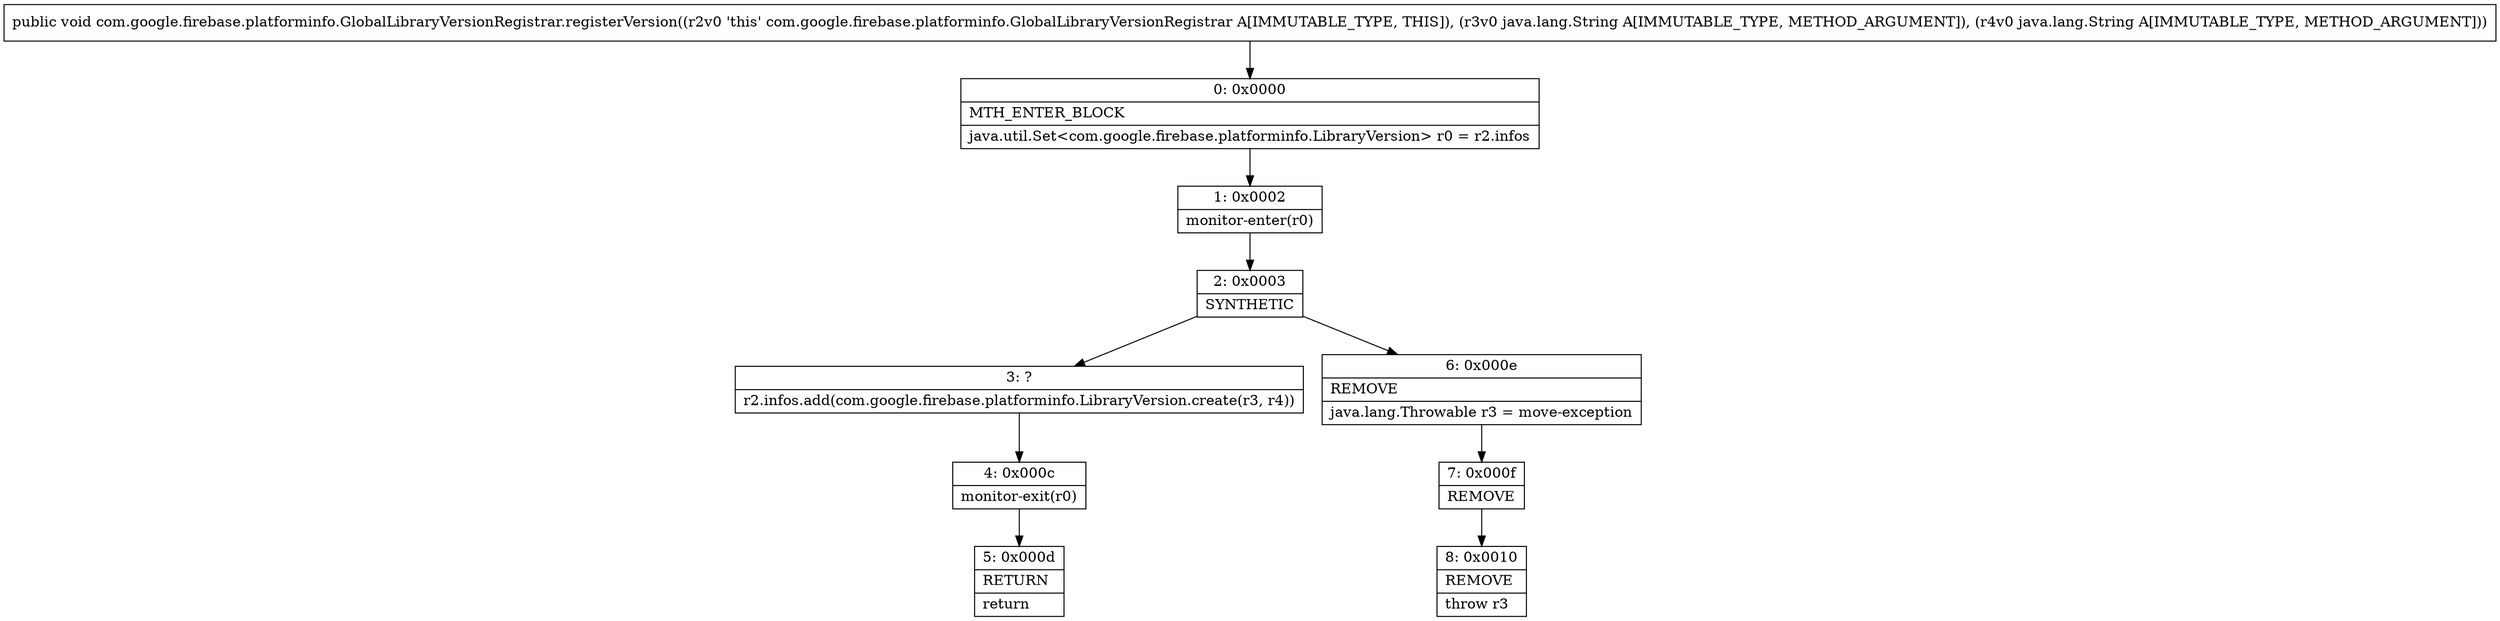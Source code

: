 digraph "CFG forcom.google.firebase.platforminfo.GlobalLibraryVersionRegistrar.registerVersion(Ljava\/lang\/String;Ljava\/lang\/String;)V" {
Node_0 [shape=record,label="{0\:\ 0x0000|MTH_ENTER_BLOCK\l|java.util.Set\<com.google.firebase.platforminfo.LibraryVersion\> r0 = r2.infos\l}"];
Node_1 [shape=record,label="{1\:\ 0x0002|monitor\-enter(r0)\l}"];
Node_2 [shape=record,label="{2\:\ 0x0003|SYNTHETIC\l}"];
Node_3 [shape=record,label="{3\:\ ?|r2.infos.add(com.google.firebase.platforminfo.LibraryVersion.create(r3, r4))\l}"];
Node_4 [shape=record,label="{4\:\ 0x000c|monitor\-exit(r0)\l}"];
Node_5 [shape=record,label="{5\:\ 0x000d|RETURN\l|return\l}"];
Node_6 [shape=record,label="{6\:\ 0x000e|REMOVE\l|java.lang.Throwable r3 = move\-exception\l}"];
Node_7 [shape=record,label="{7\:\ 0x000f|REMOVE\l}"];
Node_8 [shape=record,label="{8\:\ 0x0010|REMOVE\l|throw r3\l}"];
MethodNode[shape=record,label="{public void com.google.firebase.platforminfo.GlobalLibraryVersionRegistrar.registerVersion((r2v0 'this' com.google.firebase.platforminfo.GlobalLibraryVersionRegistrar A[IMMUTABLE_TYPE, THIS]), (r3v0 java.lang.String A[IMMUTABLE_TYPE, METHOD_ARGUMENT]), (r4v0 java.lang.String A[IMMUTABLE_TYPE, METHOD_ARGUMENT])) }"];
MethodNode -> Node_0;
Node_0 -> Node_1;
Node_1 -> Node_2;
Node_2 -> Node_3;
Node_2 -> Node_6;
Node_3 -> Node_4;
Node_4 -> Node_5;
Node_6 -> Node_7;
Node_7 -> Node_8;
}

